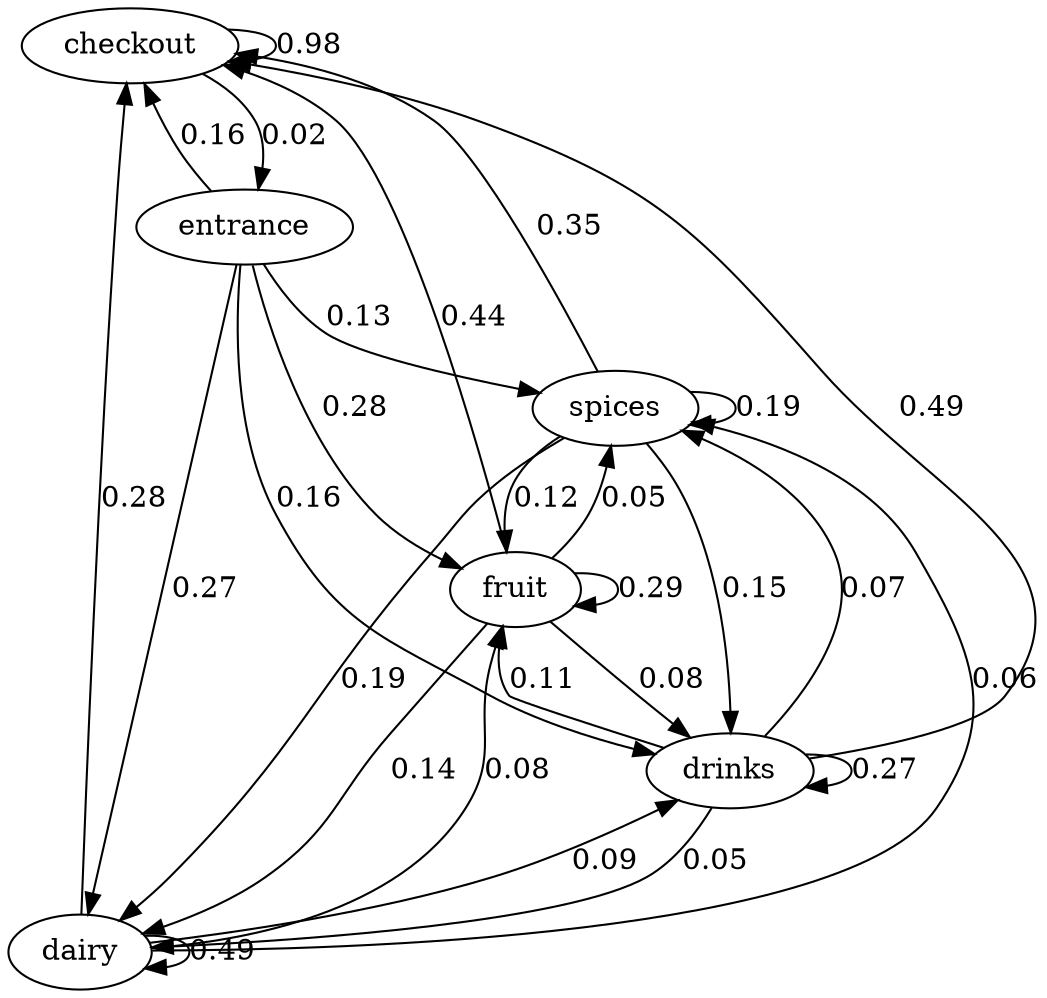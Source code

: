 digraph  {
checkout;
dairy;
drinks;
fruit;
spices;
entrance;
checkout -> checkout  [key=0, label="0.98", weight="0.98"];
checkout -> entrance  [key=0, label="0.02", weight="0.02"];
dairy -> checkout  [key=0, label="0.28", weight="0.28"];
dairy -> dairy  [key=0, label="0.49", weight="0.49"];
dairy -> drinks  [key=0, label="0.09", weight="0.09"];
dairy -> fruit  [key=0, label="0.08", weight="0.08"];
dairy -> spices  [key=0, label="0.06", weight="0.06"];
drinks -> checkout  [key=0, label="0.49", weight="0.49"];
drinks -> dairy  [key=0, label="0.05", weight="0.05"];
drinks -> drinks  [key=0, label="0.27", weight="0.27"];
drinks -> fruit  [key=0, label="0.11", weight="0.11"];
drinks -> spices  [key=0, label="0.07", weight="0.07"];
fruit -> checkout  [key=0, label="0.44", weight="0.44"];
fruit -> dairy  [key=0, label="0.14", weight="0.14"];
fruit -> drinks  [key=0, label="0.08", weight="0.08"];
fruit -> fruit  [key=0, label="0.29", weight="0.29"];
fruit -> spices  [key=0, label="0.05", weight="0.05"];
spices -> checkout  [key=0, label="0.35", weight="0.35"];
spices -> dairy  [key=0, label="0.19", weight="0.19"];
spices -> drinks  [key=0, label="0.15", weight="0.15"];
spices -> fruit  [key=0, label="0.12", weight="0.12"];
spices -> spices  [key=0, label="0.19", weight="0.19"];
entrance -> checkout  [key=0, label="0.16", weight="0.16"];
entrance -> dairy  [key=0, label="0.27", weight="0.27"];
entrance -> drinks  [key=0, label="0.16", weight="0.16"];
entrance -> fruit  [key=0, label="0.28", weight="0.28"];
entrance -> spices  [key=0, label="0.13", weight="0.13"];
}
